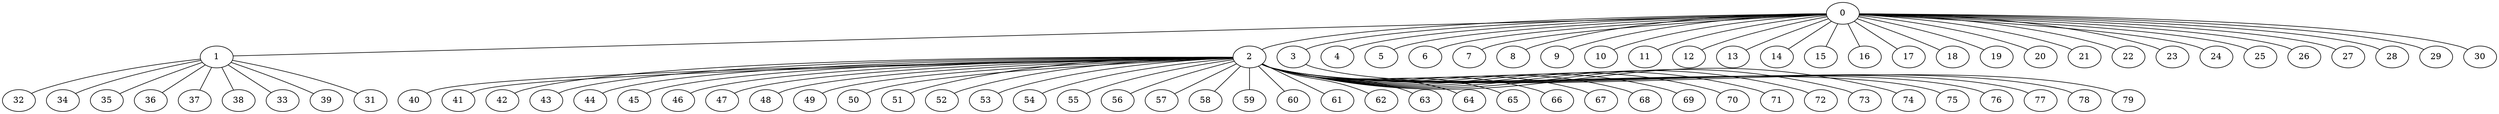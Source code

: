 
graph graphname {
    0 -- 1
0 -- 2
0 -- 3
0 -- 4
0 -- 5
0 -- 6
0 -- 7
0 -- 8
0 -- 9
0 -- 10
0 -- 11
0 -- 12
0 -- 13
0 -- 14
0 -- 15
0 -- 16
0 -- 17
0 -- 18
0 -- 19
0 -- 20
0 -- 21
0 -- 22
0 -- 23
0 -- 24
0 -- 25
0 -- 26
0 -- 27
0 -- 28
0 -- 29
0 -- 30
1 -- 32
1 -- 34
1 -- 35
1 -- 36
1 -- 37
1 -- 38
1 -- 33
1 -- 39
1 -- 31
2 -- 40
2 -- 41
2 -- 42
2 -- 43
2 -- 44
2 -- 45
2 -- 46
2 -- 47
2 -- 48
2 -- 49
2 -- 50
2 -- 51
2 -- 52
2 -- 53
2 -- 54
2 -- 55
2 -- 56
2 -- 57
2 -- 58
2 -- 59
2 -- 60
2 -- 61
2 -- 62
2 -- 63
2 -- 64
2 -- 65
2 -- 66
2 -- 67
2 -- 68
2 -- 69
2 -- 70
2 -- 71
2 -- 72
2 -- 73
2 -- 74
2 -- 75
2 -- 76
2 -- 77
2 -- 78
3 -- 79

}
